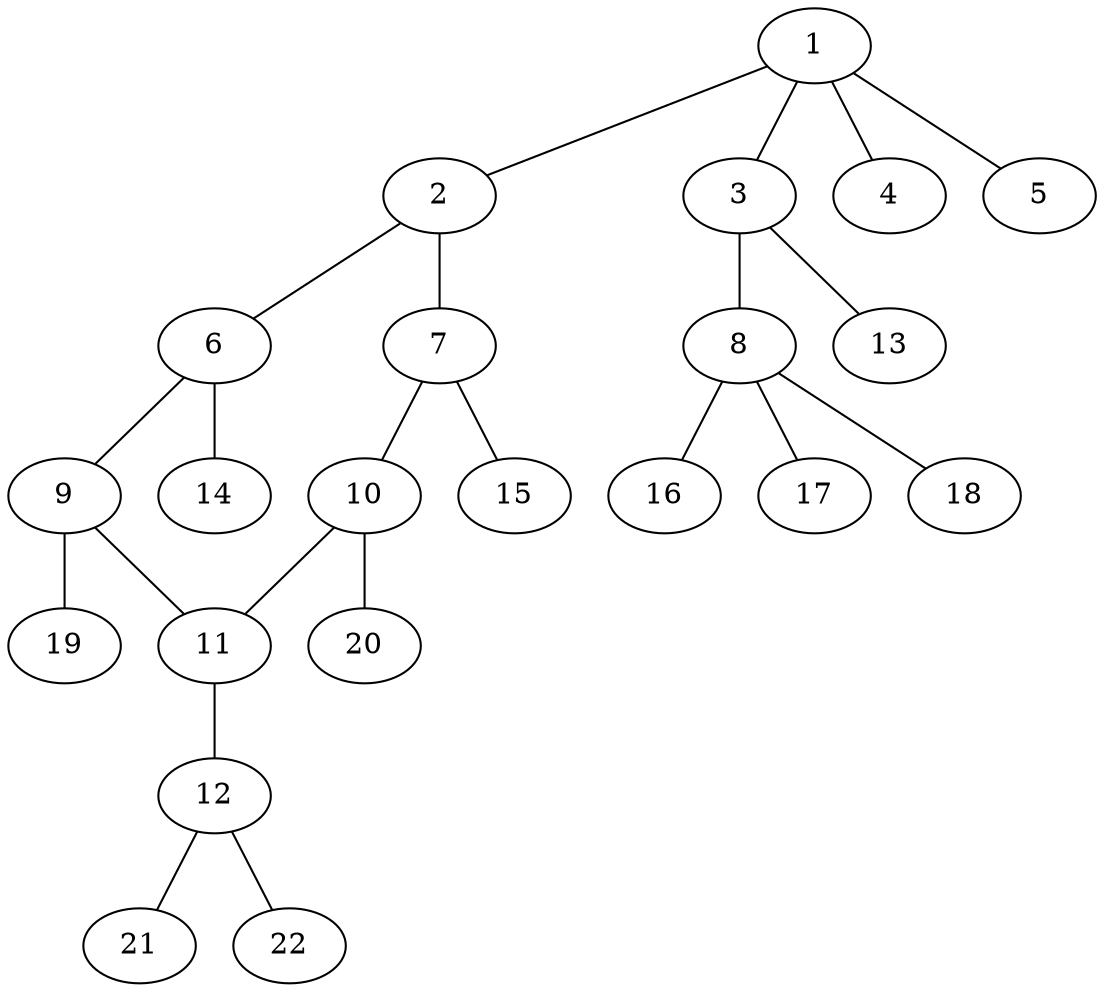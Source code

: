 graph molecule_2624 {
	1	 [chem=S];
	2	 [chem=C];
	1 -- 2	 [valence=1];
	3	 [chem=N];
	1 -- 3	 [valence=1];
	4	 [chem=O];
	1 -- 4	 [valence=2];
	5	 [chem=O];
	1 -- 5	 [valence=2];
	6	 [chem=C];
	2 -- 6	 [valence=2];
	7	 [chem=C];
	2 -- 7	 [valence=1];
	8	 [chem=C];
	3 -- 8	 [valence=1];
	13	 [chem=H];
	3 -- 13	 [valence=1];
	9	 [chem=C];
	6 -- 9	 [valence=1];
	14	 [chem=H];
	6 -- 14	 [valence=1];
	10	 [chem=C];
	7 -- 10	 [valence=2];
	15	 [chem=H];
	7 -- 15	 [valence=1];
	16	 [chem=H];
	8 -- 16	 [valence=1];
	17	 [chem=H];
	8 -- 17	 [valence=1];
	18	 [chem=H];
	8 -- 18	 [valence=1];
	11	 [chem=C];
	9 -- 11	 [valence=2];
	19	 [chem=H];
	9 -- 19	 [valence=1];
	10 -- 11	 [valence=1];
	20	 [chem=H];
	10 -- 20	 [valence=1];
	12	 [chem=N];
	11 -- 12	 [valence=1];
	21	 [chem=H];
	12 -- 21	 [valence=1];
	22	 [chem=H];
	12 -- 22	 [valence=1];
}
